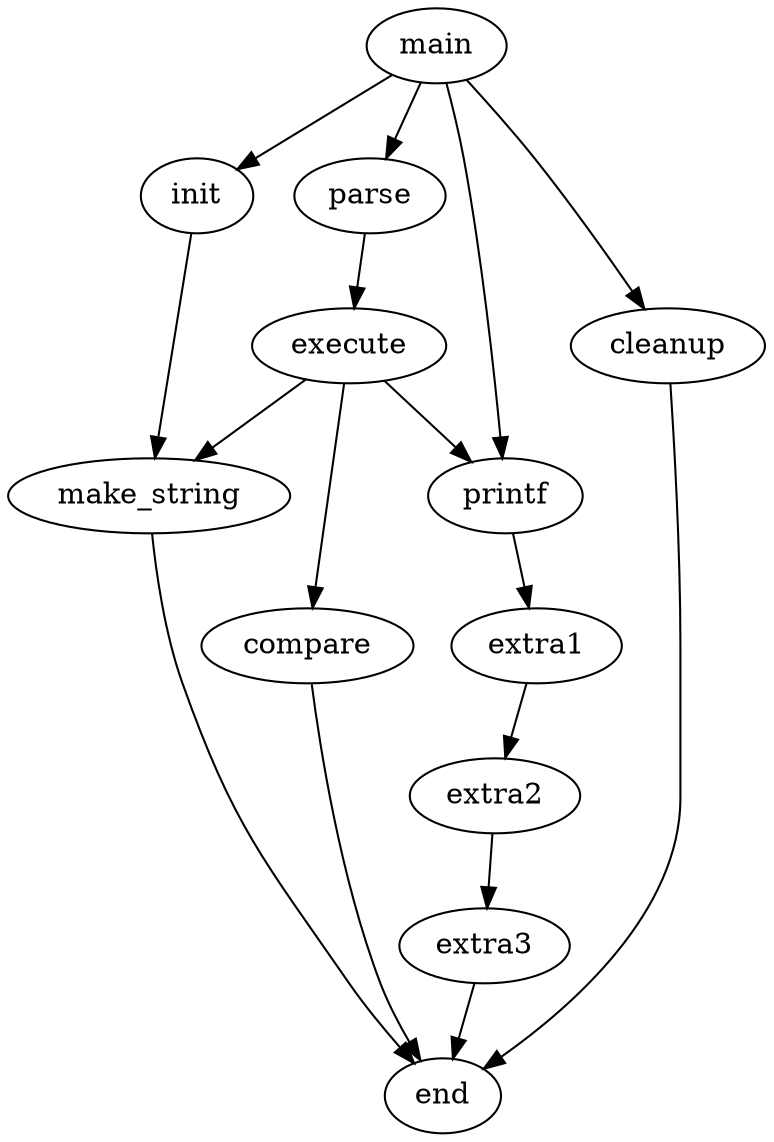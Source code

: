 digraph G { 
  main -> parse -> execute;
  main -> init;
  main -> cleanup;
  execute -> make_string;
  execute -> printf
  init -> make_string;
  main -> printf;
  execute -> compare;
  printf -> extra1;
  extra1 -> extra2;
  extra2 -> extra3;
  extra3 -> end;
  make_string -> end;
  cleanup -> end;
  compare -> end;
  }
